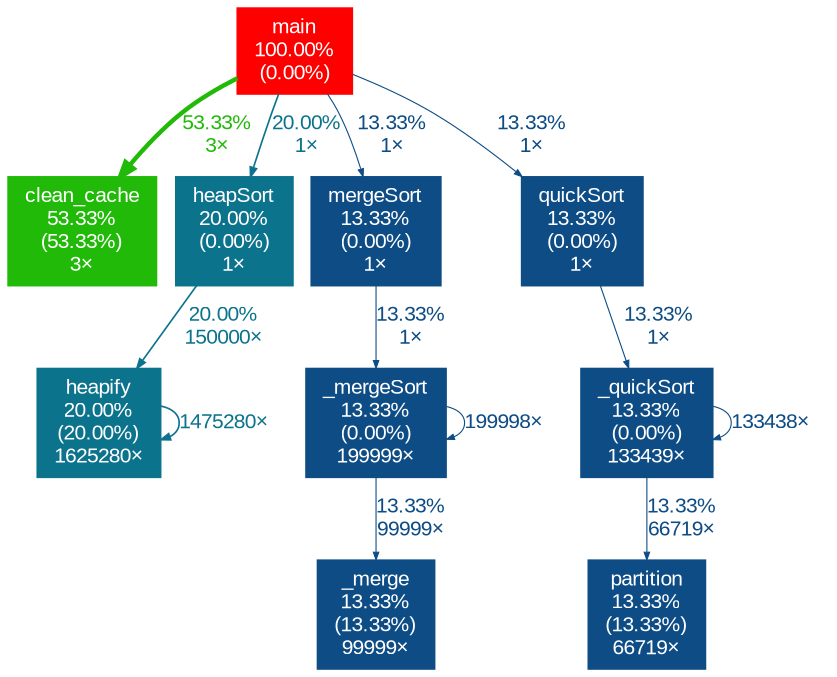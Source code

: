 digraph {
	graph [fontname=Arial, nodesep=0.125, ranksep=0.25];
	node [fontcolor=white, fontname=Arial, height=0, shape=box, style=filled, width=0];
	edge [fontname=Arial];
	1 [color="#ff0000", fontcolor="#ffffff", fontsize="10.00", label="main\n100.00%\n(0.00%)"];
	1 -> 2 [arrowsize="0.73", color="#21ba09", fontcolor="#21ba09", fontsize="10.00", label="53.33%\n3×", labeldistance="2.13", penwidth="2.13"];
	1 -> 4 [arrowsize="0.45", color="#0c738d", fontcolor="#0c738d", fontsize="10.00", label="20.00%\n1×", labeldistance="0.80", penwidth="0.80"];
	1 -> 6 [arrowsize="0.37", color="#0d4c84", fontcolor="#0d4c84", fontsize="10.00", label="13.33%\n1×", labeldistance="0.53", penwidth="0.53"];
	1 -> 7 [arrowsize="0.37", color="#0d4c84", fontcolor="#0d4c84", fontsize="10.00", label="13.33%\n1×", labeldistance="0.53", penwidth="0.53"];
	2 [color="#21ba09", fontcolor="#ffffff", fontsize="10.00", label="clean_cache\n53.33%\n(53.33%)\n3×"];
	3 [color="#0c738d", fontcolor="#ffffff", fontsize="10.00", label="heapify\n20.00%\n(20.00%)\n1625280×"];
	3 -> 3 [arrowsize="0.45", color="#0c738d", fontcolor="#0c738d", fontsize="10.00", label="1475280×", labeldistance="0.80", penwidth="0.80"];
	4 [color="#0c738d", fontcolor="#ffffff", fontsize="10.00", label="heapSort\n20.00%\n(0.00%)\n1×"];
	4 -> 3 [arrowsize="0.45", color="#0c738d", fontcolor="#0c738d", fontsize="10.00", label="20.00%\n150000×", labeldistance="0.80", penwidth="0.80"];
	5 [color="#0d4c84", fontcolor="#ffffff", fontsize="10.00", label="partition\n13.33%\n(13.33%)\n66719×"];
	6 [color="#0d4c84", fontcolor="#ffffff", fontsize="10.00", label="mergeSort\n13.33%\n(0.00%)\n1×"];
	6 -> 9 [arrowsize="0.37", color="#0d4c84", fontcolor="#0d4c84", fontsize="10.00", label="13.33%\n1×", labeldistance="0.53", penwidth="0.53"];
	7 [color="#0d4c84", fontcolor="#ffffff", fontsize="10.00", label="quickSort\n13.33%\n(0.00%)\n1×"];
	7 -> 10 [arrowsize="0.37", color="#0d4c84", fontcolor="#0d4c84", fontsize="10.00", label="13.33%\n1×", labeldistance="0.53", penwidth="0.53"];
	8 [color="#0d4c84", fontcolor="#ffffff", fontsize="10.00", label="_merge\n13.33%\n(13.33%)\n99999×"];
	9 [color="#0d4c84", fontcolor="#ffffff", fontsize="10.00", label="_mergeSort\n13.33%\n(0.00%)\n199999×"];
	9 -> 8 [arrowsize="0.37", color="#0d4c84", fontcolor="#0d4c84", fontsize="10.00", label="13.33%\n99999×", labeldistance="0.53", penwidth="0.53"];
	9 -> 9 [arrowsize="0.37", color="#0d4c84", fontcolor="#0d4c84", fontsize="10.00", label="199998×", labeldistance="0.53", penwidth="0.53"];
	10 [color="#0d4c84", fontcolor="#ffffff", fontsize="10.00", label="_quickSort\n13.33%\n(0.00%)\n133439×"];
	10 -> 5 [arrowsize="0.37", color="#0d4c84", fontcolor="#0d4c84", fontsize="10.00", label="13.33%\n66719×", labeldistance="0.53", penwidth="0.53"];
	10 -> 10 [arrowsize="0.37", color="#0d4c84", fontcolor="#0d4c84", fontsize="10.00", label="133438×", labeldistance="0.53", penwidth="0.53"];
}
